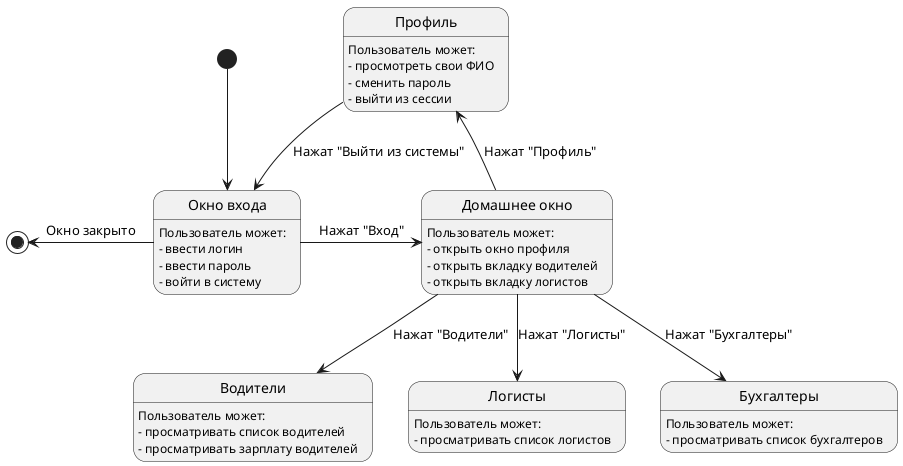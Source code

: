 @startuml

state "Окно входа" as login
state "Домашнее окно" as home
state "Профиль" as profile
state "Водители" as drivers
state "Логисты" as logists
state "Бухгалтеры" as accounters

login : Пользователь может:
login : - ввести логин
login : - ввести пароль
login : - войти в систему

profile : Пользователь может:
profile : - просмотреть свои ФИО
profile : - сменить пароль
profile : - выйти из сессии

home : Пользователь может:
home : - открыть окно профиля
home : - открыть вкладку водителей
home : - открыть вкладку логистов

drivers : Пользователь может:
drivers : - просматривать список водителей
drivers : - просматривать зарплату водителей

logists : Пользователь может:
logists : - просматривать список логистов

accounters : Пользователь может:
accounters : - просматривать список бухгалтеров

[*] -down-> login
login -right-> home : Нажат "Вход"
home -up-> profile : Нажат "Профиль"
home --> drivers : Нажат "Водители"
home --> logists : Нажат "Логисты"
home --> accounters : Нажат "Бухгалтеры"
profile --> login : Нажат "Выйти из системы"
login -left-> [*] : Окно закрыто

@enduml
